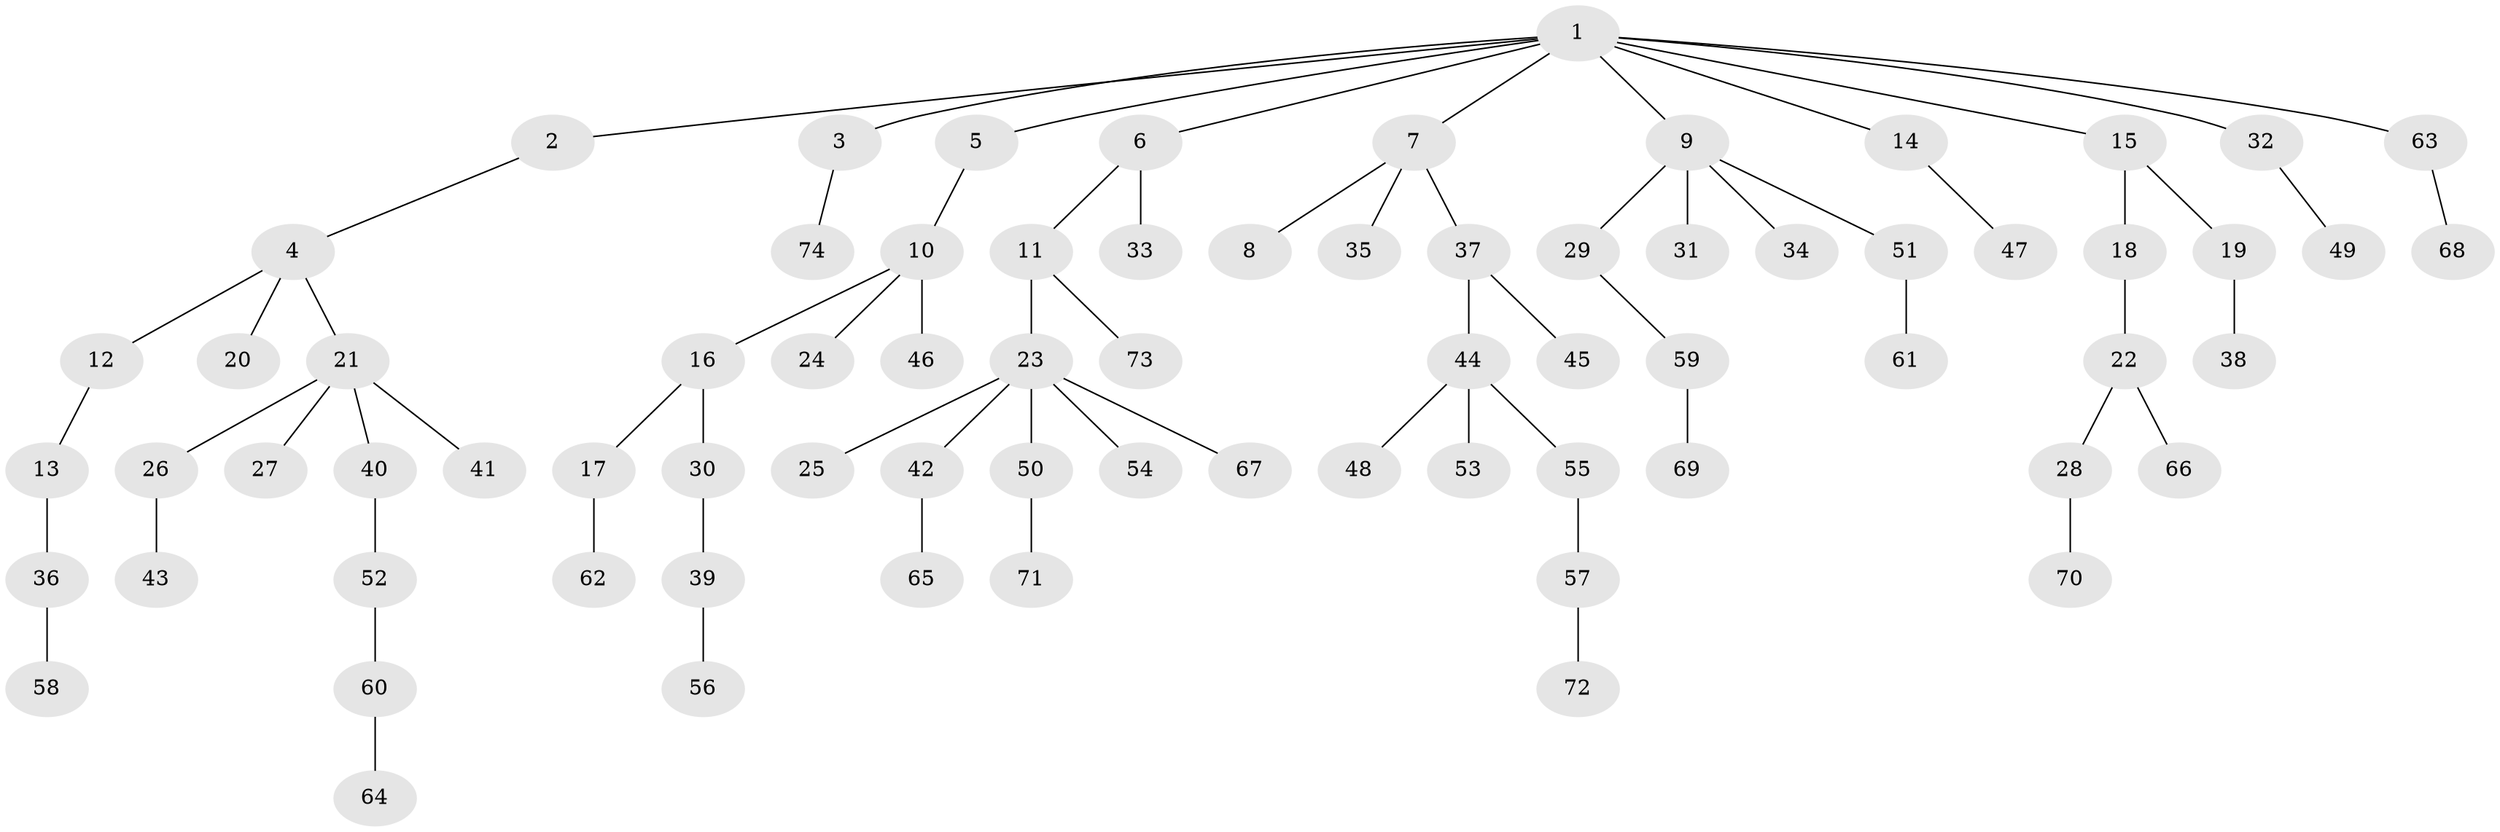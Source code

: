 // Generated by graph-tools (version 1.1) at 2025/15/03/09/25 04:15:31]
// undirected, 74 vertices, 73 edges
graph export_dot {
graph [start="1"]
  node [color=gray90,style=filled];
  1;
  2;
  3;
  4;
  5;
  6;
  7;
  8;
  9;
  10;
  11;
  12;
  13;
  14;
  15;
  16;
  17;
  18;
  19;
  20;
  21;
  22;
  23;
  24;
  25;
  26;
  27;
  28;
  29;
  30;
  31;
  32;
  33;
  34;
  35;
  36;
  37;
  38;
  39;
  40;
  41;
  42;
  43;
  44;
  45;
  46;
  47;
  48;
  49;
  50;
  51;
  52;
  53;
  54;
  55;
  56;
  57;
  58;
  59;
  60;
  61;
  62;
  63;
  64;
  65;
  66;
  67;
  68;
  69;
  70;
  71;
  72;
  73;
  74;
  1 -- 2;
  1 -- 3;
  1 -- 5;
  1 -- 6;
  1 -- 7;
  1 -- 9;
  1 -- 14;
  1 -- 15;
  1 -- 32;
  1 -- 63;
  2 -- 4;
  3 -- 74;
  4 -- 12;
  4 -- 20;
  4 -- 21;
  5 -- 10;
  6 -- 11;
  6 -- 33;
  7 -- 8;
  7 -- 35;
  7 -- 37;
  9 -- 29;
  9 -- 31;
  9 -- 34;
  9 -- 51;
  10 -- 16;
  10 -- 24;
  10 -- 46;
  11 -- 23;
  11 -- 73;
  12 -- 13;
  13 -- 36;
  14 -- 47;
  15 -- 18;
  15 -- 19;
  16 -- 17;
  16 -- 30;
  17 -- 62;
  18 -- 22;
  19 -- 38;
  21 -- 26;
  21 -- 27;
  21 -- 40;
  21 -- 41;
  22 -- 28;
  22 -- 66;
  23 -- 25;
  23 -- 42;
  23 -- 50;
  23 -- 54;
  23 -- 67;
  26 -- 43;
  28 -- 70;
  29 -- 59;
  30 -- 39;
  32 -- 49;
  36 -- 58;
  37 -- 44;
  37 -- 45;
  39 -- 56;
  40 -- 52;
  42 -- 65;
  44 -- 48;
  44 -- 53;
  44 -- 55;
  50 -- 71;
  51 -- 61;
  52 -- 60;
  55 -- 57;
  57 -- 72;
  59 -- 69;
  60 -- 64;
  63 -- 68;
}
